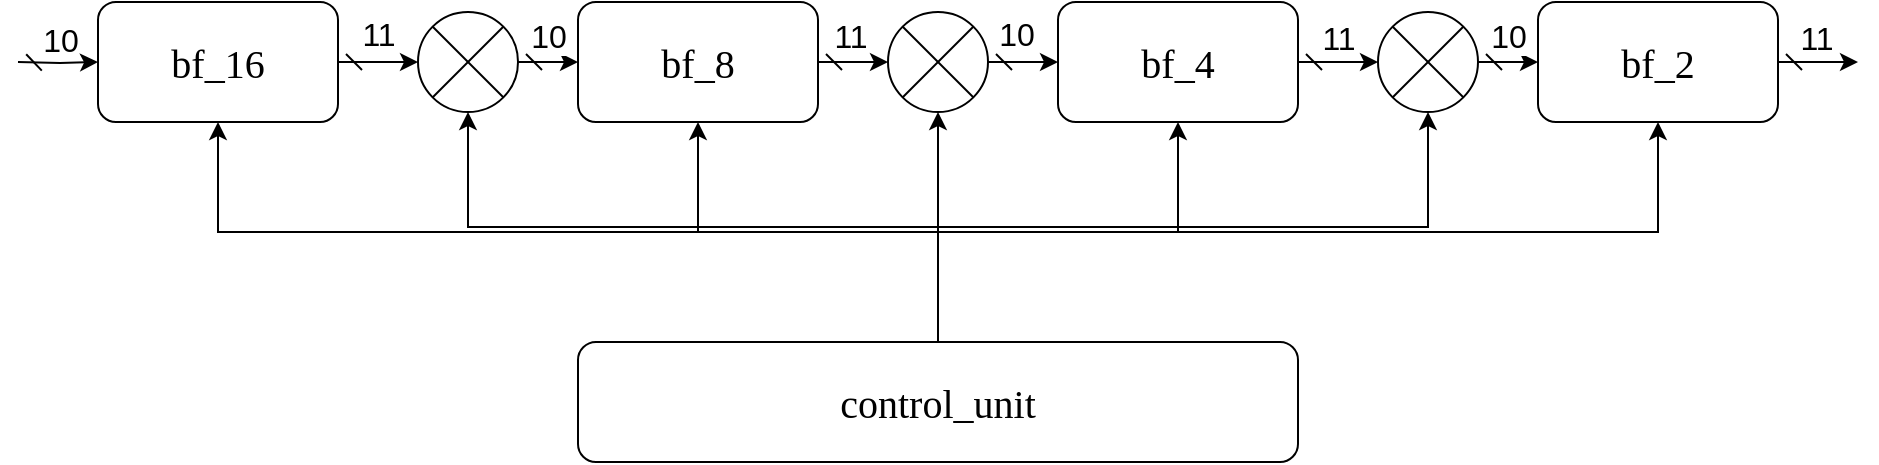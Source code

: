 <mxfile version="22.1.17" type="github">
  <diagram name="第 1 页" id="mlgCdUiVMjSLka7onku4">
    <mxGraphModel dx="1434" dy="746" grid="1" gridSize="10" guides="1" tooltips="1" connect="1" arrows="1" fold="1" page="1" pageScale="1" pageWidth="827" pageHeight="1169" math="0" shadow="0">
      <root>
        <mxCell id="0" />
        <mxCell id="1" parent="0" />
        <mxCell id="R15YkKF7BeIlNFCTIBEp-44" style="edgeStyle=orthogonalEdgeStyle;rounded=0;orthogonalLoop=1;jettySize=auto;html=1;exitX=1;exitY=0.5;exitDx=0;exitDy=0;entryX=0;entryY=0.5;entryDx=0;entryDy=0;startArrow=dash;startFill=0;" edge="1" parent="1" source="R15YkKF7BeIlNFCTIBEp-1" target="R15YkKF7BeIlNFCTIBEp-36">
          <mxGeometry relative="1" as="geometry" />
        </mxCell>
        <mxCell id="R15YkKF7BeIlNFCTIBEp-53" value="&lt;font style=&quot;font-size: 16px;&quot;&gt;11&lt;/font&gt;" style="edgeLabel;html=1;align=center;verticalAlign=bottom;resizable=0;points=[];labelPosition=center;verticalLabelPosition=top;" vertex="1" connectable="0" parent="R15YkKF7BeIlNFCTIBEp-44">
          <mxGeometry x="-0.086" y="2" relative="1" as="geometry">
            <mxPoint as="offset" />
          </mxGeometry>
        </mxCell>
        <mxCell id="R15YkKF7BeIlNFCTIBEp-1" value="&lt;font style=&quot;font-size: 20px;&quot; face=&quot;Times New Roman&quot;&gt;bf_8&lt;/font&gt;" style="rounded=1;whiteSpace=wrap;html=1;" vertex="1" parent="1">
          <mxGeometry x="320" y="340" width="120" height="60" as="geometry" />
        </mxCell>
        <mxCell id="R15YkKF7BeIlNFCTIBEp-35" style="edgeStyle=orthogonalEdgeStyle;rounded=0;orthogonalLoop=1;jettySize=auto;html=1;exitX=1;exitY=0.5;exitDx=0;exitDy=0;entryX=0;entryY=0.5;entryDx=0;entryDy=0;startArrow=dash;startFill=0;" edge="1" parent="1" source="R15YkKF7BeIlNFCTIBEp-2" target="R15YkKF7BeIlNFCTIBEp-34">
          <mxGeometry relative="1" as="geometry" />
        </mxCell>
        <mxCell id="R15YkKF7BeIlNFCTIBEp-56" value="&lt;font style=&quot;font-size: 16px;&quot;&gt;11&lt;/font&gt;" style="edgeLabel;html=1;align=center;verticalAlign=bottom;resizable=0;points=[];fontSize=11;fontFamily=Helvetica;fontColor=default;labelPosition=center;verticalLabelPosition=top;" vertex="1" connectable="0" parent="R15YkKF7BeIlNFCTIBEp-35">
          <mxGeometry y="1" relative="1" as="geometry">
            <mxPoint as="offset" />
          </mxGeometry>
        </mxCell>
        <mxCell id="R15YkKF7BeIlNFCTIBEp-2" value="&lt;font style=&quot;font-size: 20px;&quot; face=&quot;Times New Roman&quot;&gt;bf_4&lt;/font&gt;" style="rounded=1;whiteSpace=wrap;html=1;" vertex="1" parent="1">
          <mxGeometry x="560" y="340" width="120" height="60" as="geometry" />
        </mxCell>
        <mxCell id="R15YkKF7BeIlNFCTIBEp-47" style="edgeStyle=orthogonalEdgeStyle;rounded=0;orthogonalLoop=1;jettySize=auto;html=1;exitX=1;exitY=0.5;exitDx=0;exitDy=0;startArrow=dash;startFill=0;" edge="1" parent="1" source="R15YkKF7BeIlNFCTIBEp-3">
          <mxGeometry relative="1" as="geometry">
            <mxPoint x="960" y="370" as="targetPoint" />
          </mxGeometry>
        </mxCell>
        <mxCell id="R15YkKF7BeIlNFCTIBEp-58" value="&lt;font style=&quot;font-size: 16px;&quot;&gt;11&lt;/font&gt;" style="edgeLabel;html=1;align=center;verticalAlign=bottom;resizable=0;points=[];fontSize=11;fontFamily=Helvetica;fontColor=default;labelPosition=center;verticalLabelPosition=top;" vertex="1" connectable="0" parent="R15YkKF7BeIlNFCTIBEp-47">
          <mxGeometry x="-0.062" y="1" relative="1" as="geometry">
            <mxPoint as="offset" />
          </mxGeometry>
        </mxCell>
        <mxCell id="R15YkKF7BeIlNFCTIBEp-3" value="&lt;font style=&quot;font-size: 20px;&quot; face=&quot;Times New Roman&quot;&gt;bf_2&lt;/font&gt;" style="rounded=1;whiteSpace=wrap;html=1;" vertex="1" parent="1">
          <mxGeometry x="800" y="340" width="120" height="60" as="geometry" />
        </mxCell>
        <mxCell id="R15YkKF7BeIlNFCTIBEp-24" style="edgeStyle=orthogonalEdgeStyle;rounded=0;orthogonalLoop=1;jettySize=auto;html=1;exitX=0;exitY=0.5;exitDx=0;exitDy=0;entryX=0;entryY=0.5;entryDx=0;entryDy=0;startArrow=dash;startFill=0;" edge="1" parent="1" target="R15YkKF7BeIlNFCTIBEp-4">
          <mxGeometry relative="1" as="geometry">
            <mxPoint x="40" y="370" as="sourcePoint" />
          </mxGeometry>
        </mxCell>
        <mxCell id="R15YkKF7BeIlNFCTIBEp-30" value="&lt;font style=&quot;font-size: 16px;&quot;&gt;10&lt;/font&gt;" style="edgeLabel;html=1;align=center;verticalAlign=bottom;resizable=0;points=[];labelPosition=center;verticalLabelPosition=top;" vertex="1" connectable="0" parent="R15YkKF7BeIlNFCTIBEp-24">
          <mxGeometry relative="1" as="geometry">
            <mxPoint as="offset" />
          </mxGeometry>
        </mxCell>
        <mxCell id="R15YkKF7BeIlNFCTIBEp-42" style="edgeStyle=orthogonalEdgeStyle;rounded=0;orthogonalLoop=1;jettySize=auto;html=1;exitX=1;exitY=0.5;exitDx=0;exitDy=0;entryX=0;entryY=0.5;entryDx=0;entryDy=0;startArrow=dash;startFill=0;" edge="1" parent="1" source="R15YkKF7BeIlNFCTIBEp-4" target="R15YkKF7BeIlNFCTIBEp-37">
          <mxGeometry relative="1" as="geometry" />
        </mxCell>
        <mxCell id="R15YkKF7BeIlNFCTIBEp-48" value="&lt;font style=&quot;font-size: 16px;&quot;&gt;11&lt;/font&gt;" style="edgeLabel;html=1;align=center;verticalAlign=bottom;resizable=0;points=[];labelPosition=center;verticalLabelPosition=top;" vertex="1" connectable="0" parent="R15YkKF7BeIlNFCTIBEp-42">
          <mxGeometry y="3" relative="1" as="geometry">
            <mxPoint as="offset" />
          </mxGeometry>
        </mxCell>
        <mxCell id="R15YkKF7BeIlNFCTIBEp-4" value="&lt;font style=&quot;font-size: 20px;&quot; face=&quot;Times New Roman&quot;&gt;bf_16&lt;/font&gt;" style="rounded=1;whiteSpace=wrap;html=1;" vertex="1" parent="1">
          <mxGeometry x="80" y="340" width="120" height="60" as="geometry" />
        </mxCell>
        <mxCell id="R15YkKF7BeIlNFCTIBEp-11" style="edgeStyle=orthogonalEdgeStyle;rounded=0;orthogonalLoop=1;jettySize=auto;html=1;exitX=0.5;exitY=0;exitDx=0;exitDy=0;entryX=0.5;entryY=1;entryDx=0;entryDy=0;" edge="1" parent="1" source="R15YkKF7BeIlNFCTIBEp-8" target="R15YkKF7BeIlNFCTIBEp-4">
          <mxGeometry relative="1" as="geometry" />
        </mxCell>
        <mxCell id="R15YkKF7BeIlNFCTIBEp-15" style="edgeStyle=orthogonalEdgeStyle;rounded=0;orthogonalLoop=1;jettySize=auto;html=1;exitX=0.5;exitY=0;exitDx=0;exitDy=0;entryX=0.5;entryY=1;entryDx=0;entryDy=0;" edge="1" parent="1" source="R15YkKF7BeIlNFCTIBEp-8" target="R15YkKF7BeIlNFCTIBEp-1">
          <mxGeometry relative="1" as="geometry" />
        </mxCell>
        <mxCell id="R15YkKF7BeIlNFCTIBEp-16" style="edgeStyle=orthogonalEdgeStyle;rounded=0;orthogonalLoop=1;jettySize=auto;html=1;exitX=0.5;exitY=0;exitDx=0;exitDy=0;entryX=0.5;entryY=1;entryDx=0;entryDy=0;" edge="1" parent="1" source="R15YkKF7BeIlNFCTIBEp-8" target="R15YkKF7BeIlNFCTIBEp-2">
          <mxGeometry relative="1" as="geometry" />
        </mxCell>
        <mxCell id="R15YkKF7BeIlNFCTIBEp-17" style="edgeStyle=orthogonalEdgeStyle;rounded=0;orthogonalLoop=1;jettySize=auto;html=1;exitX=0.5;exitY=0;exitDx=0;exitDy=0;entryX=0.5;entryY=1;entryDx=0;entryDy=0;" edge="1" parent="1" source="R15YkKF7BeIlNFCTIBEp-8" target="R15YkKF7BeIlNFCTIBEp-3">
          <mxGeometry relative="1" as="geometry" />
        </mxCell>
        <mxCell id="R15YkKF7BeIlNFCTIBEp-39" style="edgeStyle=orthogonalEdgeStyle;rounded=0;orthogonalLoop=1;jettySize=auto;html=1;exitX=0.5;exitY=0;exitDx=0;exitDy=0;entryX=0.5;entryY=1;entryDx=0;entryDy=0;movable=1;resizable=1;rotatable=1;deletable=1;editable=1;locked=0;connectable=1;" edge="1" parent="1" source="R15YkKF7BeIlNFCTIBEp-8" target="R15YkKF7BeIlNFCTIBEp-37">
          <mxGeometry relative="1" as="geometry" />
        </mxCell>
        <mxCell id="R15YkKF7BeIlNFCTIBEp-40" style="edgeStyle=orthogonalEdgeStyle;rounded=0;orthogonalLoop=1;jettySize=auto;html=1;exitX=0.5;exitY=0;exitDx=0;exitDy=0;entryX=0.5;entryY=1;entryDx=0;entryDy=0;" edge="1" parent="1" source="R15YkKF7BeIlNFCTIBEp-8" target="R15YkKF7BeIlNFCTIBEp-36">
          <mxGeometry relative="1" as="geometry" />
        </mxCell>
        <mxCell id="R15YkKF7BeIlNFCTIBEp-41" style="edgeStyle=orthogonalEdgeStyle;rounded=0;orthogonalLoop=1;jettySize=auto;html=1;exitX=0.5;exitY=0;exitDx=0;exitDy=0;entryX=0.5;entryY=1;entryDx=0;entryDy=0;" edge="1" parent="1" source="R15YkKF7BeIlNFCTIBEp-8" target="R15YkKF7BeIlNFCTIBEp-34">
          <mxGeometry relative="1" as="geometry" />
        </mxCell>
        <mxCell id="R15YkKF7BeIlNFCTIBEp-8" value="&lt;font style=&quot;font-size: 20px;&quot; face=&quot;Times New Roman&quot;&gt;control_unit&lt;/font&gt;" style="rounded=1;whiteSpace=wrap;html=1;" vertex="1" parent="1">
          <mxGeometry x="320" y="510" width="360" height="60" as="geometry" />
        </mxCell>
        <mxCell id="R15YkKF7BeIlNFCTIBEp-46" style="edgeStyle=orthogonalEdgeStyle;rounded=0;orthogonalLoop=1;jettySize=auto;html=1;exitX=1;exitY=0.5;exitDx=0;exitDy=0;entryX=0;entryY=0.5;entryDx=0;entryDy=0;startArrow=dash;startFill=0;" edge="1" parent="1" source="R15YkKF7BeIlNFCTIBEp-34" target="R15YkKF7BeIlNFCTIBEp-3">
          <mxGeometry relative="1" as="geometry" />
        </mxCell>
        <mxCell id="R15YkKF7BeIlNFCTIBEp-57" value="&lt;font style=&quot;font-size: 16px;&quot;&gt;10&lt;/font&gt;" style="edgeLabel;html=1;align=center;verticalAlign=bottom;resizable=0;points=[];fontSize=11;fontFamily=Helvetica;fontColor=default;labelPosition=center;verticalLabelPosition=top;" vertex="1" connectable="0" parent="R15YkKF7BeIlNFCTIBEp-46">
          <mxGeometry y="2" relative="1" as="geometry">
            <mxPoint as="offset" />
          </mxGeometry>
        </mxCell>
        <mxCell id="R15YkKF7BeIlNFCTIBEp-34" value="" style="shape=sumEllipse;perimeter=ellipsePerimeter;whiteSpace=wrap;html=1;backgroundOutline=1;aspect=fixed;" vertex="1" parent="1">
          <mxGeometry x="720" y="345" width="50" height="50" as="geometry" />
        </mxCell>
        <mxCell id="R15YkKF7BeIlNFCTIBEp-45" style="edgeStyle=orthogonalEdgeStyle;rounded=0;orthogonalLoop=1;jettySize=auto;html=1;exitX=1;exitY=0.5;exitDx=0;exitDy=0;entryX=0;entryY=0.5;entryDx=0;entryDy=0;startArrow=dash;startFill=0;" edge="1" parent="1" source="R15YkKF7BeIlNFCTIBEp-36" target="R15YkKF7BeIlNFCTIBEp-2">
          <mxGeometry relative="1" as="geometry" />
        </mxCell>
        <mxCell id="R15YkKF7BeIlNFCTIBEp-55" value="&lt;font style=&quot;font-size: 16px;&quot;&gt;10&lt;/font&gt;" style="edgeLabel;html=1;align=center;verticalAlign=bottom;resizable=0;points=[];fontSize=11;fontFamily=Helvetica;fontColor=default;labelPosition=center;verticalLabelPosition=top;" vertex="1" connectable="0" parent="R15YkKF7BeIlNFCTIBEp-45">
          <mxGeometry x="-0.2" y="3" relative="1" as="geometry">
            <mxPoint as="offset" />
          </mxGeometry>
        </mxCell>
        <mxCell id="R15YkKF7BeIlNFCTIBEp-36" value="" style="shape=sumEllipse;perimeter=ellipsePerimeter;whiteSpace=wrap;html=1;backgroundOutline=1;aspect=fixed;" vertex="1" parent="1">
          <mxGeometry x="475" y="345" width="50" height="50" as="geometry" />
        </mxCell>
        <mxCell id="R15YkKF7BeIlNFCTIBEp-43" style="edgeStyle=orthogonalEdgeStyle;rounded=0;orthogonalLoop=1;jettySize=auto;html=1;exitX=1;exitY=0.5;exitDx=0;exitDy=0;entryX=0;entryY=0.5;entryDx=0;entryDy=0;startArrow=dash;startFill=0;" edge="1" parent="1" source="R15YkKF7BeIlNFCTIBEp-37" target="R15YkKF7BeIlNFCTIBEp-1">
          <mxGeometry relative="1" as="geometry" />
        </mxCell>
        <mxCell id="R15YkKF7BeIlNFCTIBEp-50" value="&lt;font style=&quot;font-size: 16px;&quot;&gt;10&lt;/font&gt;" style="edgeLabel;html=1;align=center;verticalAlign=bottom;resizable=0;points=[];labelPosition=center;verticalLabelPosition=top;" vertex="1" connectable="0" parent="R15YkKF7BeIlNFCTIBEp-43">
          <mxGeometry y="2" relative="1" as="geometry">
            <mxPoint as="offset" />
          </mxGeometry>
        </mxCell>
        <mxCell id="R15YkKF7BeIlNFCTIBEp-37" value="" style="shape=sumEllipse;perimeter=ellipsePerimeter;whiteSpace=wrap;html=1;backgroundOutline=1;aspect=fixed;" vertex="1" parent="1">
          <mxGeometry x="240" y="345" width="50" height="50" as="geometry" />
        </mxCell>
      </root>
    </mxGraphModel>
  </diagram>
</mxfile>
